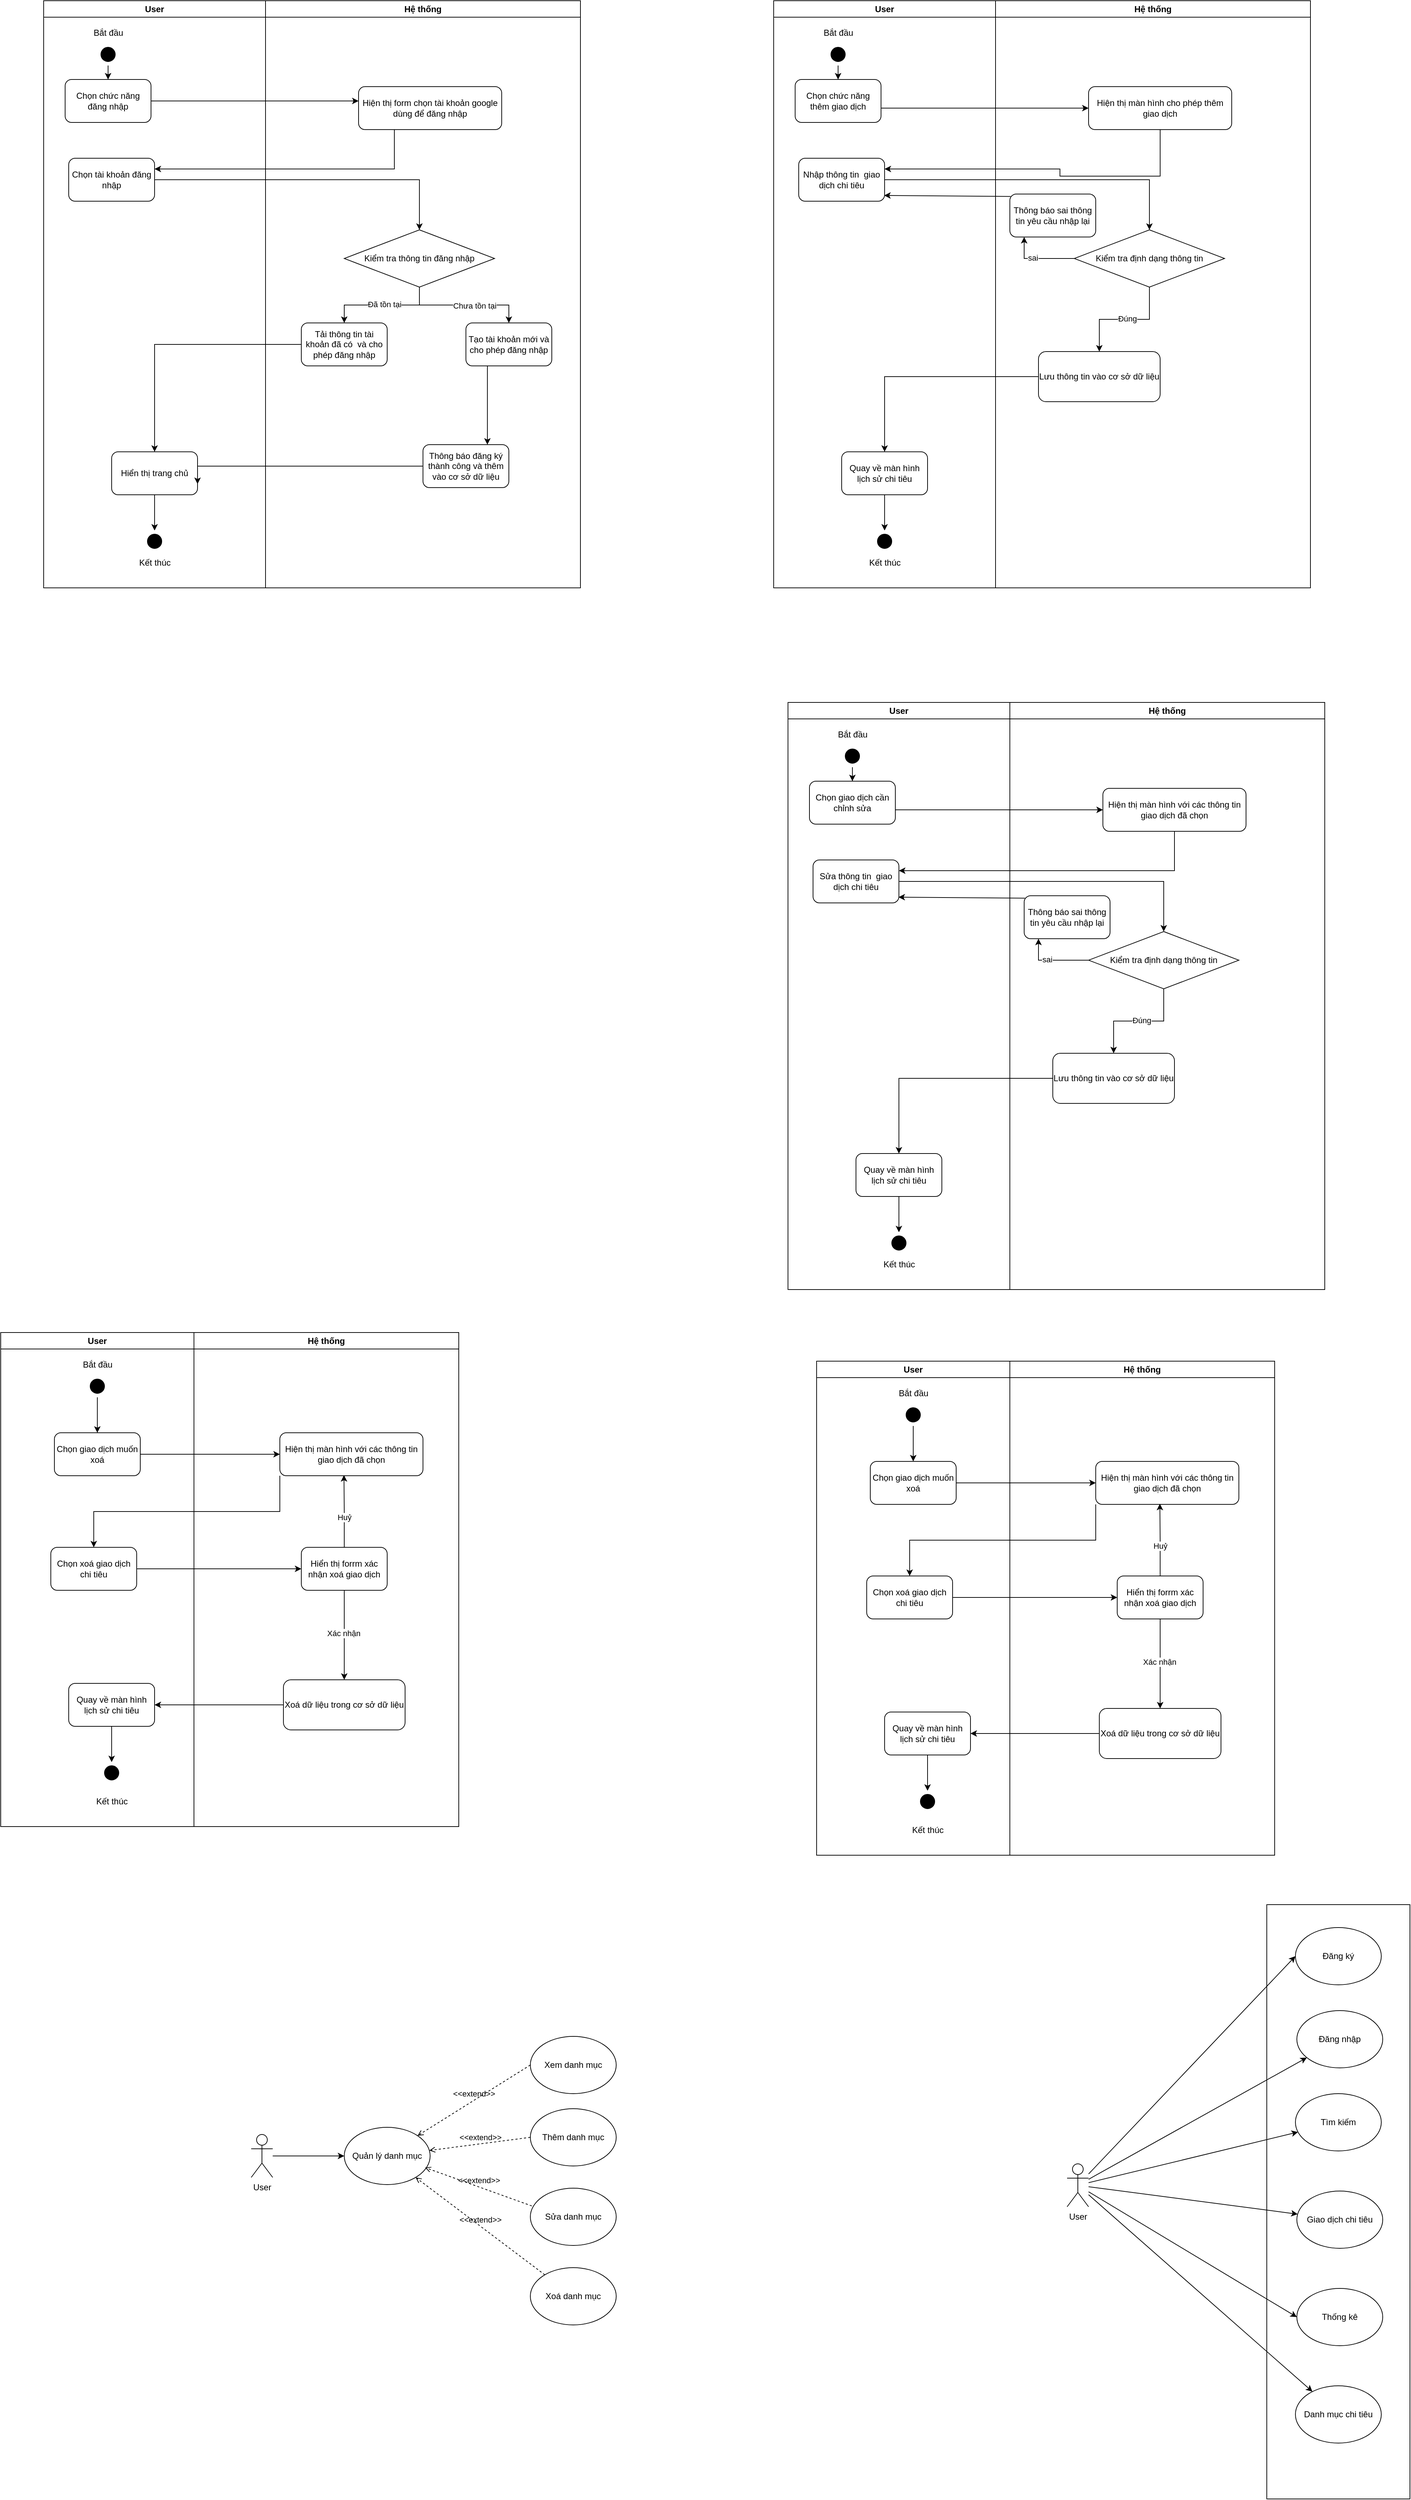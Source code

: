 <mxfile version="22.1.7" type="github">
  <diagram name="Page-1" id="KXttpU9CFeDiYu4vmngs">
    <mxGraphModel dx="1750" dy="960" grid="0" gridSize="10" guides="1" tooltips="1" connect="1" arrows="1" fold="1" page="1" pageScale="1" pageWidth="1200" pageHeight="1920" math="0" shadow="0">
      <root>
        <mxCell id="0" />
        <mxCell id="1" parent="0" />
        <mxCell id="1gGmedYD_RCK3_45rb0M-1" value="User" style="swimlane;whiteSpace=wrap;html=1;" parent="1" vertex="1">
          <mxGeometry x="260" y="290" width="310" height="820" as="geometry" />
        </mxCell>
        <mxCell id="1gGmedYD_RCK3_45rb0M-26" style="edgeStyle=orthogonalEdgeStyle;rounded=0;orthogonalLoop=1;jettySize=auto;html=1;" parent="1gGmedYD_RCK3_45rb0M-1" source="1gGmedYD_RCK3_45rb0M-3" target="1gGmedYD_RCK3_45rb0M-4" edge="1">
          <mxGeometry relative="1" as="geometry" />
        </mxCell>
        <mxCell id="1gGmedYD_RCK3_45rb0M-3" value="" style="ellipse;html=1;shape=endState;fillColor=#000000;strokeColor=#FFFFFF;" parent="1gGmedYD_RCK3_45rb0M-1" vertex="1">
          <mxGeometry x="75" y="60" width="30" height="30" as="geometry" />
        </mxCell>
        <mxCell id="1gGmedYD_RCK3_45rb0M-4" value="Chọn chức năng đăng nhập" style="rounded=1;whiteSpace=wrap;html=1;" parent="1gGmedYD_RCK3_45rb0M-1" vertex="1">
          <mxGeometry x="30" y="110" width="120" height="60" as="geometry" />
        </mxCell>
        <mxCell id="1gGmedYD_RCK3_45rb0M-6" value="Chọn tài khoản đăng nhập" style="rounded=1;whiteSpace=wrap;html=1;" parent="1gGmedYD_RCK3_45rb0M-1" vertex="1">
          <mxGeometry x="35" y="220" width="120" height="60" as="geometry" />
        </mxCell>
        <mxCell id="1gGmedYD_RCK3_45rb0M-20" style="edgeStyle=orthogonalEdgeStyle;rounded=0;orthogonalLoop=1;jettySize=auto;html=1;" parent="1gGmedYD_RCK3_45rb0M-1" source="1gGmedYD_RCK3_45rb0M-18" target="1gGmedYD_RCK3_45rb0M-19" edge="1">
          <mxGeometry relative="1" as="geometry" />
        </mxCell>
        <mxCell id="1gGmedYD_RCK3_45rb0M-18" value="Hiển thị trang chủ" style="rounded=1;whiteSpace=wrap;html=1;" parent="1gGmedYD_RCK3_45rb0M-1" vertex="1">
          <mxGeometry x="95" y="630" width="120" height="60" as="geometry" />
        </mxCell>
        <mxCell id="1gGmedYD_RCK3_45rb0M-19" value="" style="ellipse;html=1;shape=endState;fillColor=#000000;strokeColor=#FFFFFF;" parent="1gGmedYD_RCK3_45rb0M-1" vertex="1">
          <mxGeometry x="140" y="740" width="30" height="30" as="geometry" />
        </mxCell>
        <mxCell id="1gGmedYD_RCK3_45rb0M-21" value="Kết thúc" style="text;html=1;align=center;verticalAlign=middle;resizable=0;points=[];autosize=1;strokeColor=none;fillColor=none;" parent="1gGmedYD_RCK3_45rb0M-1" vertex="1">
          <mxGeometry x="120" y="770" width="70" height="30" as="geometry" />
        </mxCell>
        <mxCell id="1gGmedYD_RCK3_45rb0M-27" value="Bắt đầu" style="text;html=1;align=center;verticalAlign=middle;resizable=0;points=[];autosize=1;strokeColor=none;fillColor=none;" parent="1gGmedYD_RCK3_45rb0M-1" vertex="1">
          <mxGeometry x="55" y="30" width="70" height="30" as="geometry" />
        </mxCell>
        <mxCell id="1gGmedYD_RCK3_45rb0M-2" value="Hệ thống" style="swimlane;whiteSpace=wrap;html=1;" parent="1" vertex="1">
          <mxGeometry x="570" y="290" width="440" height="820" as="geometry" />
        </mxCell>
        <mxCell id="1gGmedYD_RCK3_45rb0M-5" value="Hiện thị form chọn tài khoản google dùng để đăng nhập" style="rounded=1;whiteSpace=wrap;html=1;" parent="1gGmedYD_RCK3_45rb0M-2" vertex="1">
          <mxGeometry x="130" y="120" width="200" height="60" as="geometry" />
        </mxCell>
        <mxCell id="1gGmedYD_RCK3_45rb0M-10" style="edgeStyle=orthogonalEdgeStyle;rounded=0;orthogonalLoop=1;jettySize=auto;html=1;" parent="1gGmedYD_RCK3_45rb0M-2" source="1gGmedYD_RCK3_45rb0M-7" target="1gGmedYD_RCK3_45rb0M-8" edge="1">
          <mxGeometry relative="1" as="geometry" />
        </mxCell>
        <mxCell id="1gGmedYD_RCK3_45rb0M-12" value="Đã tồn tại" style="edgeLabel;html=1;align=center;verticalAlign=middle;resizable=0;points=[];" parent="1gGmedYD_RCK3_45rb0M-10" vertex="1" connectable="0">
          <mxGeometry x="-0.043" y="-1" relative="1" as="geometry">
            <mxPoint as="offset" />
          </mxGeometry>
        </mxCell>
        <mxCell id="1gGmedYD_RCK3_45rb0M-11" style="edgeStyle=orthogonalEdgeStyle;rounded=0;orthogonalLoop=1;jettySize=auto;html=1;" parent="1gGmedYD_RCK3_45rb0M-2" source="1gGmedYD_RCK3_45rb0M-7" target="1gGmedYD_RCK3_45rb0M-9" edge="1">
          <mxGeometry relative="1" as="geometry" />
        </mxCell>
        <mxCell id="1gGmedYD_RCK3_45rb0M-13" value="Chưa tồn tại" style="edgeLabel;html=1;align=center;verticalAlign=middle;resizable=0;points=[];" parent="1gGmedYD_RCK3_45rb0M-11" vertex="1" connectable="0">
          <mxGeometry x="0.164" y="-1" relative="1" as="geometry">
            <mxPoint as="offset" />
          </mxGeometry>
        </mxCell>
        <mxCell id="1gGmedYD_RCK3_45rb0M-7" value="Kiểm tra thông tin đăng nhập" style="rhombus;whiteSpace=wrap;html=1;" parent="1gGmedYD_RCK3_45rb0M-2" vertex="1">
          <mxGeometry x="110" y="320" width="210" height="80" as="geometry" />
        </mxCell>
        <mxCell id="1gGmedYD_RCK3_45rb0M-8" value="Tải thông tin tài khoản đã có&amp;nbsp; và cho phép đăng nhập" style="rounded=1;whiteSpace=wrap;html=1;" parent="1gGmedYD_RCK3_45rb0M-2" vertex="1">
          <mxGeometry x="50" y="450" width="120" height="60" as="geometry" />
        </mxCell>
        <mxCell id="1gGmedYD_RCK3_45rb0M-9" value="Tạo tài khoản mới và cho phép đăng nhập" style="rounded=1;whiteSpace=wrap;html=1;" parent="1gGmedYD_RCK3_45rb0M-2" vertex="1">
          <mxGeometry x="280" y="450" width="120" height="60" as="geometry" />
        </mxCell>
        <mxCell id="1gGmedYD_RCK3_45rb0M-16" value="Thông báo đăng ký thành công và thêm vào cơ sở dữ liệu" style="rounded=1;whiteSpace=wrap;html=1;" parent="1gGmedYD_RCK3_45rb0M-2" vertex="1">
          <mxGeometry x="220" y="620" width="120" height="60" as="geometry" />
        </mxCell>
        <mxCell id="1gGmedYD_RCK3_45rb0M-17" value="" style="endArrow=classic;html=1;rounded=0;entryX=0.75;entryY=0;entryDx=0;entryDy=0;exitX=0.25;exitY=1;exitDx=0;exitDy=0;" parent="1gGmedYD_RCK3_45rb0M-2" source="1gGmedYD_RCK3_45rb0M-9" target="1gGmedYD_RCK3_45rb0M-16" edge="1">
          <mxGeometry width="50" height="50" relative="1" as="geometry">
            <mxPoint y="470" as="sourcePoint" />
            <mxPoint x="50" y="420" as="targetPoint" />
            <Array as="points" />
          </mxGeometry>
        </mxCell>
        <mxCell id="1gGmedYD_RCK3_45rb0M-22" style="edgeStyle=orthogonalEdgeStyle;rounded=0;orthogonalLoop=1;jettySize=auto;html=1;entryX=1;entryY=0.75;entryDx=0;entryDy=0;" parent="1" source="1gGmedYD_RCK3_45rb0M-16" target="1gGmedYD_RCK3_45rb0M-18" edge="1">
          <mxGeometry relative="1" as="geometry">
            <Array as="points">
              <mxPoint x="475" y="940" />
            </Array>
          </mxGeometry>
        </mxCell>
        <mxCell id="1gGmedYD_RCK3_45rb0M-23" style="edgeStyle=orthogonalEdgeStyle;rounded=0;orthogonalLoop=1;jettySize=auto;html=1;" parent="1" source="1gGmedYD_RCK3_45rb0M-8" target="1gGmedYD_RCK3_45rb0M-18" edge="1">
          <mxGeometry relative="1" as="geometry" />
        </mxCell>
        <mxCell id="1gGmedYD_RCK3_45rb0M-15" style="edgeStyle=orthogonalEdgeStyle;rounded=0;orthogonalLoop=1;jettySize=auto;html=1;" parent="1" source="1gGmedYD_RCK3_45rb0M-6" target="1gGmedYD_RCK3_45rb0M-7" edge="1">
          <mxGeometry relative="1" as="geometry">
            <mxPoint x="490" y="620" as="targetPoint" />
          </mxGeometry>
        </mxCell>
        <mxCell id="1gGmedYD_RCK3_45rb0M-24" style="edgeStyle=orthogonalEdgeStyle;rounded=0;orthogonalLoop=1;jettySize=auto;html=1;" parent="1" source="1gGmedYD_RCK3_45rb0M-4" target="1gGmedYD_RCK3_45rb0M-5" edge="1">
          <mxGeometry relative="1" as="geometry">
            <Array as="points">
              <mxPoint x="630" y="430" />
              <mxPoint x="630" y="430" />
            </Array>
          </mxGeometry>
        </mxCell>
        <mxCell id="1gGmedYD_RCK3_45rb0M-25" style="edgeStyle=orthogonalEdgeStyle;rounded=0;orthogonalLoop=1;jettySize=auto;html=1;entryX=1;entryY=0.25;entryDx=0;entryDy=0;" parent="1" source="1gGmedYD_RCK3_45rb0M-5" target="1gGmedYD_RCK3_45rb0M-6" edge="1">
          <mxGeometry relative="1" as="geometry">
            <Array as="points">
              <mxPoint x="750" y="525" />
            </Array>
          </mxGeometry>
        </mxCell>
        <mxCell id="1gGmedYD_RCK3_45rb0M-28" value="User" style="swimlane;whiteSpace=wrap;html=1;" parent="1" vertex="1">
          <mxGeometry x="1280" y="290" width="310" height="820" as="geometry" />
        </mxCell>
        <mxCell id="1gGmedYD_RCK3_45rb0M-29" style="edgeStyle=orthogonalEdgeStyle;rounded=0;orthogonalLoop=1;jettySize=auto;html=1;" parent="1gGmedYD_RCK3_45rb0M-28" source="1gGmedYD_RCK3_45rb0M-30" target="1gGmedYD_RCK3_45rb0M-31" edge="1">
          <mxGeometry relative="1" as="geometry" />
        </mxCell>
        <mxCell id="1gGmedYD_RCK3_45rb0M-30" value="" style="ellipse;html=1;shape=endState;fillColor=#000000;strokeColor=#FFFFFF;" parent="1gGmedYD_RCK3_45rb0M-28" vertex="1">
          <mxGeometry x="75" y="60" width="30" height="30" as="geometry" />
        </mxCell>
        <mxCell id="1gGmedYD_RCK3_45rb0M-31" value="Chọn chức năng thêm giao dịch" style="rounded=1;whiteSpace=wrap;html=1;" parent="1gGmedYD_RCK3_45rb0M-28" vertex="1">
          <mxGeometry x="30" y="110" width="120" height="60" as="geometry" />
        </mxCell>
        <mxCell id="1gGmedYD_RCK3_45rb0M-32" value="Nhập thông tin&amp;nbsp; giao dịch chi tiêu" style="rounded=1;whiteSpace=wrap;html=1;" parent="1gGmedYD_RCK3_45rb0M-28" vertex="1">
          <mxGeometry x="35" y="220" width="120" height="60" as="geometry" />
        </mxCell>
        <mxCell id="1gGmedYD_RCK3_45rb0M-33" style="edgeStyle=orthogonalEdgeStyle;rounded=0;orthogonalLoop=1;jettySize=auto;html=1;" parent="1gGmedYD_RCK3_45rb0M-28" source="1gGmedYD_RCK3_45rb0M-34" target="1gGmedYD_RCK3_45rb0M-35" edge="1">
          <mxGeometry relative="1" as="geometry" />
        </mxCell>
        <mxCell id="1gGmedYD_RCK3_45rb0M-34" value="Quay về màn hình lịch sử chi tiêu" style="rounded=1;whiteSpace=wrap;html=1;" parent="1gGmedYD_RCK3_45rb0M-28" vertex="1">
          <mxGeometry x="95" y="630" width="120" height="60" as="geometry" />
        </mxCell>
        <mxCell id="1gGmedYD_RCK3_45rb0M-35" value="" style="ellipse;html=1;shape=endState;fillColor=#000000;strokeColor=#FFFFFF;" parent="1gGmedYD_RCK3_45rb0M-28" vertex="1">
          <mxGeometry x="140" y="740" width="30" height="30" as="geometry" />
        </mxCell>
        <mxCell id="1gGmedYD_RCK3_45rb0M-36" value="Kết thúc" style="text;html=1;align=center;verticalAlign=middle;resizable=0;points=[];autosize=1;strokeColor=none;fillColor=none;" parent="1gGmedYD_RCK3_45rb0M-28" vertex="1">
          <mxGeometry x="120" y="770" width="70" height="30" as="geometry" />
        </mxCell>
        <mxCell id="1gGmedYD_RCK3_45rb0M-37" value="Bắt đầu" style="text;html=1;align=center;verticalAlign=middle;resizable=0;points=[];autosize=1;strokeColor=none;fillColor=none;" parent="1gGmedYD_RCK3_45rb0M-28" vertex="1">
          <mxGeometry x="55" y="30" width="70" height="30" as="geometry" />
        </mxCell>
        <mxCell id="1gGmedYD_RCK3_45rb0M-38" value="Hệ thống" style="swimlane;whiteSpace=wrap;html=1;" parent="1" vertex="1">
          <mxGeometry x="1590" y="290" width="440" height="820" as="geometry" />
        </mxCell>
        <mxCell id="1gGmedYD_RCK3_45rb0M-39" value="Hiện thị màn hình cho phép thêm giao dịch" style="rounded=1;whiteSpace=wrap;html=1;" parent="1gGmedYD_RCK3_45rb0M-38" vertex="1">
          <mxGeometry x="130" y="120" width="200" height="60" as="geometry" />
        </mxCell>
        <mxCell id="1gGmedYD_RCK3_45rb0M-40" style="edgeStyle=orthogonalEdgeStyle;rounded=0;orthogonalLoop=1;jettySize=auto;html=1;" parent="1gGmedYD_RCK3_45rb0M-38" source="1gGmedYD_RCK3_45rb0M-44" target="1gGmedYD_RCK3_45rb0M-45" edge="1">
          <mxGeometry relative="1" as="geometry" />
        </mxCell>
        <mxCell id="1gGmedYD_RCK3_45rb0M-41" value="Đúng" style="edgeLabel;html=1;align=center;verticalAlign=middle;resizable=0;points=[];" parent="1gGmedYD_RCK3_45rb0M-40" vertex="1" connectable="0">
          <mxGeometry x="-0.043" y="-1" relative="1" as="geometry">
            <mxPoint as="offset" />
          </mxGeometry>
        </mxCell>
        <mxCell id="1gGmedYD_RCK3_45rb0M-42" style="edgeStyle=orthogonalEdgeStyle;rounded=0;orthogonalLoop=1;jettySize=auto;html=1;exitX=0;exitY=0.5;exitDx=0;exitDy=0;" parent="1gGmedYD_RCK3_45rb0M-38" source="1gGmedYD_RCK3_45rb0M-44" edge="1">
          <mxGeometry relative="1" as="geometry">
            <mxPoint x="100" y="360" as="sourcePoint" />
            <mxPoint x="40" y="330" as="targetPoint" />
            <Array as="points">
              <mxPoint x="40" y="360" />
            </Array>
          </mxGeometry>
        </mxCell>
        <mxCell id="1gGmedYD_RCK3_45rb0M-43" value="sai" style="edgeLabel;html=1;align=center;verticalAlign=middle;resizable=0;points=[];" parent="1gGmedYD_RCK3_45rb0M-42" vertex="1" connectable="0">
          <mxGeometry x="0.164" y="-1" relative="1" as="geometry">
            <mxPoint as="offset" />
          </mxGeometry>
        </mxCell>
        <mxCell id="1gGmedYD_RCK3_45rb0M-44" value="Kiểm tra định dạng thông tin" style="rhombus;whiteSpace=wrap;html=1;" parent="1gGmedYD_RCK3_45rb0M-38" vertex="1">
          <mxGeometry x="110" y="320" width="210" height="80" as="geometry" />
        </mxCell>
        <mxCell id="1gGmedYD_RCK3_45rb0M-45" value="Lưu thông tin vào cơ sở dữ liệu " style="rounded=1;whiteSpace=wrap;html=1;" parent="1gGmedYD_RCK3_45rb0M-38" vertex="1">
          <mxGeometry x="60" y="490" width="170" height="70" as="geometry" />
        </mxCell>
        <mxCell id="1gGmedYD_RCK3_45rb0M-46" value="Thông báo sai thông tin yêu cầu nhập lại" style="rounded=1;whiteSpace=wrap;html=1;" parent="1gGmedYD_RCK3_45rb0M-38" vertex="1">
          <mxGeometry x="20" y="270" width="120" height="60" as="geometry" />
        </mxCell>
        <mxCell id="1gGmedYD_RCK3_45rb0M-50" style="edgeStyle=orthogonalEdgeStyle;rounded=0;orthogonalLoop=1;jettySize=auto;html=1;" parent="1" source="1gGmedYD_RCK3_45rb0M-45" target="1gGmedYD_RCK3_45rb0M-34" edge="1">
          <mxGeometry relative="1" as="geometry" />
        </mxCell>
        <mxCell id="1gGmedYD_RCK3_45rb0M-51" style="edgeStyle=orthogonalEdgeStyle;rounded=0;orthogonalLoop=1;jettySize=auto;html=1;" parent="1" source="1gGmedYD_RCK3_45rb0M-32" target="1gGmedYD_RCK3_45rb0M-44" edge="1">
          <mxGeometry relative="1" as="geometry">
            <mxPoint x="1420" y="630" as="targetPoint" />
          </mxGeometry>
        </mxCell>
        <mxCell id="1gGmedYD_RCK3_45rb0M-52" style="edgeStyle=orthogonalEdgeStyle;rounded=0;orthogonalLoop=1;jettySize=auto;html=1;" parent="1" source="1gGmedYD_RCK3_45rb0M-31" target="1gGmedYD_RCK3_45rb0M-39" edge="1">
          <mxGeometry relative="1" as="geometry">
            <Array as="points">
              <mxPoint x="1560" y="440" />
              <mxPoint x="1560" y="440" />
            </Array>
          </mxGeometry>
        </mxCell>
        <mxCell id="1gGmedYD_RCK3_45rb0M-53" style="edgeStyle=orthogonalEdgeStyle;rounded=0;orthogonalLoop=1;jettySize=auto;html=1;entryX=1;entryY=0.25;entryDx=0;entryDy=0;" parent="1" source="1gGmedYD_RCK3_45rb0M-39" target="1gGmedYD_RCK3_45rb0M-32" edge="1">
          <mxGeometry relative="1" as="geometry">
            <Array as="points">
              <mxPoint x="1680" y="535" />
            </Array>
          </mxGeometry>
        </mxCell>
        <mxCell id="1gGmedYD_RCK3_45rb0M-55" style="rounded=0;orthogonalLoop=1;jettySize=auto;html=1;entryX=0.995;entryY=0.866;entryDx=0;entryDy=0;entryPerimeter=0;exitX=0.009;exitY=0.056;exitDx=0;exitDy=0;exitPerimeter=0;" parent="1" source="1gGmedYD_RCK3_45rb0M-46" target="1gGmedYD_RCK3_45rb0M-32" edge="1">
          <mxGeometry relative="1" as="geometry" />
        </mxCell>
        <mxCell id="1gGmedYD_RCK3_45rb0M-80" value="User" style="swimlane;whiteSpace=wrap;html=1;" parent="1" vertex="1">
          <mxGeometry x="1300" y="1270" width="310" height="820" as="geometry" />
        </mxCell>
        <mxCell id="1gGmedYD_RCK3_45rb0M-81" style="edgeStyle=orthogonalEdgeStyle;rounded=0;orthogonalLoop=1;jettySize=auto;html=1;" parent="1gGmedYD_RCK3_45rb0M-80" source="1gGmedYD_RCK3_45rb0M-82" target="1gGmedYD_RCK3_45rb0M-83" edge="1">
          <mxGeometry relative="1" as="geometry" />
        </mxCell>
        <mxCell id="1gGmedYD_RCK3_45rb0M-82" value="" style="ellipse;html=1;shape=endState;fillColor=#000000;strokeColor=#FFFFFF;" parent="1gGmedYD_RCK3_45rb0M-80" vertex="1">
          <mxGeometry x="75" y="60" width="30" height="30" as="geometry" />
        </mxCell>
        <mxCell id="1gGmedYD_RCK3_45rb0M-83" value="Chọn giao dịch cần chỉnh sửa" style="rounded=1;whiteSpace=wrap;html=1;" parent="1gGmedYD_RCK3_45rb0M-80" vertex="1">
          <mxGeometry x="30" y="110" width="120" height="60" as="geometry" />
        </mxCell>
        <mxCell id="1gGmedYD_RCK3_45rb0M-84" value="Sửa thông tin&amp;nbsp; giao dịch chi tiêu" style="rounded=1;whiteSpace=wrap;html=1;" parent="1gGmedYD_RCK3_45rb0M-80" vertex="1">
          <mxGeometry x="35" y="220" width="120" height="60" as="geometry" />
        </mxCell>
        <mxCell id="1gGmedYD_RCK3_45rb0M-85" style="edgeStyle=orthogonalEdgeStyle;rounded=0;orthogonalLoop=1;jettySize=auto;html=1;" parent="1gGmedYD_RCK3_45rb0M-80" source="1gGmedYD_RCK3_45rb0M-86" target="1gGmedYD_RCK3_45rb0M-87" edge="1">
          <mxGeometry relative="1" as="geometry" />
        </mxCell>
        <mxCell id="1gGmedYD_RCK3_45rb0M-86" value="Quay về màn hình lịch sử chi tiêu" style="rounded=1;whiteSpace=wrap;html=1;" parent="1gGmedYD_RCK3_45rb0M-80" vertex="1">
          <mxGeometry x="95" y="630" width="120" height="60" as="geometry" />
        </mxCell>
        <mxCell id="1gGmedYD_RCK3_45rb0M-87" value="" style="ellipse;html=1;shape=endState;fillColor=#000000;strokeColor=#FFFFFF;" parent="1gGmedYD_RCK3_45rb0M-80" vertex="1">
          <mxGeometry x="140" y="740" width="30" height="30" as="geometry" />
        </mxCell>
        <mxCell id="1gGmedYD_RCK3_45rb0M-88" value="Kết thúc" style="text;html=1;align=center;verticalAlign=middle;resizable=0;points=[];autosize=1;strokeColor=none;fillColor=none;" parent="1gGmedYD_RCK3_45rb0M-80" vertex="1">
          <mxGeometry x="120" y="770" width="70" height="30" as="geometry" />
        </mxCell>
        <mxCell id="1gGmedYD_RCK3_45rb0M-89" value="Bắt đầu" style="text;html=1;align=center;verticalAlign=middle;resizable=0;points=[];autosize=1;strokeColor=none;fillColor=none;" parent="1gGmedYD_RCK3_45rb0M-80" vertex="1">
          <mxGeometry x="55" y="30" width="70" height="30" as="geometry" />
        </mxCell>
        <mxCell id="1gGmedYD_RCK3_45rb0M-90" value="Hệ thống" style="swimlane;whiteSpace=wrap;html=1;" parent="1" vertex="1">
          <mxGeometry x="1610" y="1270" width="440" height="820" as="geometry" />
        </mxCell>
        <mxCell id="1gGmedYD_RCK3_45rb0M-91" value="Hiện thị màn hình với các thông tin giao dịch đã chọn" style="rounded=1;whiteSpace=wrap;html=1;" parent="1gGmedYD_RCK3_45rb0M-90" vertex="1">
          <mxGeometry x="130" y="120" width="200" height="60" as="geometry" />
        </mxCell>
        <mxCell id="1gGmedYD_RCK3_45rb0M-92" style="edgeStyle=orthogonalEdgeStyle;rounded=0;orthogonalLoop=1;jettySize=auto;html=1;" parent="1gGmedYD_RCK3_45rb0M-90" source="1gGmedYD_RCK3_45rb0M-96" target="1gGmedYD_RCK3_45rb0M-97" edge="1">
          <mxGeometry relative="1" as="geometry" />
        </mxCell>
        <mxCell id="1gGmedYD_RCK3_45rb0M-93" value="Đúng" style="edgeLabel;html=1;align=center;verticalAlign=middle;resizable=0;points=[];" parent="1gGmedYD_RCK3_45rb0M-92" vertex="1" connectable="0">
          <mxGeometry x="-0.043" y="-1" relative="1" as="geometry">
            <mxPoint as="offset" />
          </mxGeometry>
        </mxCell>
        <mxCell id="1gGmedYD_RCK3_45rb0M-94" style="edgeStyle=orthogonalEdgeStyle;rounded=0;orthogonalLoop=1;jettySize=auto;html=1;exitX=0;exitY=0.5;exitDx=0;exitDy=0;" parent="1gGmedYD_RCK3_45rb0M-90" source="1gGmedYD_RCK3_45rb0M-96" edge="1">
          <mxGeometry relative="1" as="geometry">
            <mxPoint x="100" y="360" as="sourcePoint" />
            <mxPoint x="40" y="330" as="targetPoint" />
            <Array as="points">
              <mxPoint x="40" y="360" />
            </Array>
          </mxGeometry>
        </mxCell>
        <mxCell id="1gGmedYD_RCK3_45rb0M-95" value="sai" style="edgeLabel;html=1;align=center;verticalAlign=middle;resizable=0;points=[];" parent="1gGmedYD_RCK3_45rb0M-94" vertex="1" connectable="0">
          <mxGeometry x="0.164" y="-1" relative="1" as="geometry">
            <mxPoint as="offset" />
          </mxGeometry>
        </mxCell>
        <mxCell id="1gGmedYD_RCK3_45rb0M-96" value="Kiểm tra định dạng thông tin" style="rhombus;whiteSpace=wrap;html=1;" parent="1gGmedYD_RCK3_45rb0M-90" vertex="1">
          <mxGeometry x="110" y="320" width="210" height="80" as="geometry" />
        </mxCell>
        <mxCell id="1gGmedYD_RCK3_45rb0M-97" value="Lưu thông tin vào cơ sở dữ liệu " style="rounded=1;whiteSpace=wrap;html=1;" parent="1gGmedYD_RCK3_45rb0M-90" vertex="1">
          <mxGeometry x="60" y="490" width="170" height="70" as="geometry" />
        </mxCell>
        <mxCell id="1gGmedYD_RCK3_45rb0M-98" value="Thông báo sai thông tin yêu cầu nhập lại" style="rounded=1;whiteSpace=wrap;html=1;" parent="1gGmedYD_RCK3_45rb0M-90" vertex="1">
          <mxGeometry x="20" y="270" width="120" height="60" as="geometry" />
        </mxCell>
        <mxCell id="1gGmedYD_RCK3_45rb0M-99" style="edgeStyle=orthogonalEdgeStyle;rounded=0;orthogonalLoop=1;jettySize=auto;html=1;" parent="1" source="1gGmedYD_RCK3_45rb0M-97" target="1gGmedYD_RCK3_45rb0M-86" edge="1">
          <mxGeometry relative="1" as="geometry" />
        </mxCell>
        <mxCell id="1gGmedYD_RCK3_45rb0M-100" style="edgeStyle=orthogonalEdgeStyle;rounded=0;orthogonalLoop=1;jettySize=auto;html=1;" parent="1" source="1gGmedYD_RCK3_45rb0M-84" target="1gGmedYD_RCK3_45rb0M-96" edge="1">
          <mxGeometry relative="1" as="geometry">
            <mxPoint x="1440" y="1610" as="targetPoint" />
          </mxGeometry>
        </mxCell>
        <mxCell id="1gGmedYD_RCK3_45rb0M-101" style="edgeStyle=orthogonalEdgeStyle;rounded=0;orthogonalLoop=1;jettySize=auto;html=1;" parent="1" source="1gGmedYD_RCK3_45rb0M-83" target="1gGmedYD_RCK3_45rb0M-91" edge="1">
          <mxGeometry relative="1" as="geometry">
            <Array as="points">
              <mxPoint x="1580" y="1420" />
              <mxPoint x="1580" y="1420" />
            </Array>
          </mxGeometry>
        </mxCell>
        <mxCell id="1gGmedYD_RCK3_45rb0M-102" style="edgeStyle=orthogonalEdgeStyle;rounded=0;orthogonalLoop=1;jettySize=auto;html=1;entryX=1;entryY=0.25;entryDx=0;entryDy=0;" parent="1" source="1gGmedYD_RCK3_45rb0M-91" target="1gGmedYD_RCK3_45rb0M-84" edge="1">
          <mxGeometry relative="1" as="geometry">
            <Array as="points">
              <mxPoint x="1840" y="1505" />
            </Array>
          </mxGeometry>
        </mxCell>
        <mxCell id="1gGmedYD_RCK3_45rb0M-103" style="rounded=0;orthogonalLoop=1;jettySize=auto;html=1;entryX=0.995;entryY=0.866;entryDx=0;entryDy=0;entryPerimeter=0;exitX=0.009;exitY=0.056;exitDx=0;exitDy=0;exitPerimeter=0;" parent="1" source="1gGmedYD_RCK3_45rb0M-98" target="1gGmedYD_RCK3_45rb0M-84" edge="1">
          <mxGeometry relative="1" as="geometry" />
        </mxCell>
        <mxCell id="1gGmedYD_RCK3_45rb0M-114" value="User" style="swimlane;whiteSpace=wrap;html=1;" parent="1" vertex="1">
          <mxGeometry x="1340" y="2190" width="270" height="690" as="geometry" />
        </mxCell>
        <mxCell id="1gGmedYD_RCK3_45rb0M-115" style="edgeStyle=orthogonalEdgeStyle;rounded=0;orthogonalLoop=1;jettySize=auto;html=1;" parent="1gGmedYD_RCK3_45rb0M-114" source="1gGmedYD_RCK3_45rb0M-116" target="1gGmedYD_RCK3_45rb0M-117" edge="1">
          <mxGeometry relative="1" as="geometry" />
        </mxCell>
        <mxCell id="1gGmedYD_RCK3_45rb0M-116" value="" style="ellipse;html=1;shape=endState;fillColor=#000000;strokeColor=#FFFFFF;" parent="1gGmedYD_RCK3_45rb0M-114" vertex="1">
          <mxGeometry x="120" y="60" width="30" height="30" as="geometry" />
        </mxCell>
        <mxCell id="1gGmedYD_RCK3_45rb0M-117" value="Chọn giao dịch muốn xoá" style="rounded=1;whiteSpace=wrap;html=1;" parent="1gGmedYD_RCK3_45rb0M-114" vertex="1">
          <mxGeometry x="75" y="140" width="120" height="60" as="geometry" />
        </mxCell>
        <mxCell id="1gGmedYD_RCK3_45rb0M-119" style="edgeStyle=orthogonalEdgeStyle;rounded=0;orthogonalLoop=1;jettySize=auto;html=1;" parent="1gGmedYD_RCK3_45rb0M-114" source="1gGmedYD_RCK3_45rb0M-120" target="1gGmedYD_RCK3_45rb0M-121" edge="1">
          <mxGeometry relative="1" as="geometry" />
        </mxCell>
        <mxCell id="1gGmedYD_RCK3_45rb0M-120" value="Quay về màn hình lịch sử chi tiêu" style="rounded=1;whiteSpace=wrap;html=1;" parent="1gGmedYD_RCK3_45rb0M-114" vertex="1">
          <mxGeometry x="95" y="490" width="120" height="60" as="geometry" />
        </mxCell>
        <mxCell id="1gGmedYD_RCK3_45rb0M-121" value="" style="ellipse;html=1;shape=endState;fillColor=#000000;strokeColor=#FFFFFF;" parent="1gGmedYD_RCK3_45rb0M-114" vertex="1">
          <mxGeometry x="140" y="600" width="30" height="30" as="geometry" />
        </mxCell>
        <mxCell id="1gGmedYD_RCK3_45rb0M-122" value="Kết thúc" style="text;html=1;align=center;verticalAlign=middle;resizable=0;points=[];autosize=1;strokeColor=none;fillColor=none;" parent="1gGmedYD_RCK3_45rb0M-114" vertex="1">
          <mxGeometry x="120" y="640" width="70" height="30" as="geometry" />
        </mxCell>
        <mxCell id="1gGmedYD_RCK3_45rb0M-123" value="Bắt đầu" style="text;html=1;align=center;verticalAlign=middle;resizable=0;points=[];autosize=1;strokeColor=none;fillColor=none;" parent="1gGmedYD_RCK3_45rb0M-114" vertex="1">
          <mxGeometry x="100" y="30" width="70" height="30" as="geometry" />
        </mxCell>
        <mxCell id="1gGmedYD_RCK3_45rb0M-132" value="Chọn xoá giao dịch chi tiêu" style="rounded=1;whiteSpace=wrap;html=1;" parent="1gGmedYD_RCK3_45rb0M-114" vertex="1">
          <mxGeometry x="70" y="300" width="120" height="60" as="geometry" />
        </mxCell>
        <mxCell id="1gGmedYD_RCK3_45rb0M-124" value="Hệ thống" style="swimlane;whiteSpace=wrap;html=1;" parent="1" vertex="1">
          <mxGeometry x="1610" y="2190" width="370" height="690" as="geometry" />
        </mxCell>
        <mxCell id="1gGmedYD_RCK3_45rb0M-125" value="Hiện thị màn hình với các thông tin giao dịch đã chọn" style="rounded=1;whiteSpace=wrap;html=1;" parent="1gGmedYD_RCK3_45rb0M-124" vertex="1">
          <mxGeometry x="120" y="140" width="200" height="60" as="geometry" />
        </mxCell>
        <mxCell id="1gGmedYD_RCK3_45rb0M-126" style="edgeStyle=orthogonalEdgeStyle;rounded=0;orthogonalLoop=1;jettySize=auto;html=1;exitX=0.5;exitY=1;exitDx=0;exitDy=0;" parent="1gGmedYD_RCK3_45rb0M-124" source="1gGmedYD_RCK3_45rb0M-133" target="1gGmedYD_RCK3_45rb0M-131" edge="1">
          <mxGeometry relative="1" as="geometry">
            <mxPoint x="215.0" y="400" as="sourcePoint" />
          </mxGeometry>
        </mxCell>
        <mxCell id="1gGmedYD_RCK3_45rb0M-127" value="Xác nhận" style="edgeLabel;html=1;align=center;verticalAlign=middle;resizable=0;points=[];" parent="1gGmedYD_RCK3_45rb0M-126" vertex="1" connectable="0">
          <mxGeometry x="-0.043" y="-1" relative="1" as="geometry">
            <mxPoint as="offset" />
          </mxGeometry>
        </mxCell>
        <mxCell id="1gGmedYD_RCK3_45rb0M-131" value="Xoá dữ liệu trong cơ sở dữ liệu" style="rounded=1;whiteSpace=wrap;html=1;" parent="1gGmedYD_RCK3_45rb0M-124" vertex="1">
          <mxGeometry x="125" y="485" width="170" height="70" as="geometry" />
        </mxCell>
        <mxCell id="1gGmedYD_RCK3_45rb0M-133" value="Hiển thị forrm xác nhận xoá giao dịch" style="rounded=1;whiteSpace=wrap;html=1;" parent="1gGmedYD_RCK3_45rb0M-124" vertex="1">
          <mxGeometry x="150" y="300" width="120" height="60" as="geometry" />
        </mxCell>
        <mxCell id="1gGmedYD_RCK3_45rb0M-134" style="edgeStyle=orthogonalEdgeStyle;rounded=0;orthogonalLoop=1;jettySize=auto;html=1;entryX=0.448;entryY=0.986;entryDx=0;entryDy=0;entryPerimeter=0;" parent="1gGmedYD_RCK3_45rb0M-124" source="1gGmedYD_RCK3_45rb0M-133" target="1gGmedYD_RCK3_45rb0M-125" edge="1">
          <mxGeometry relative="1" as="geometry" />
        </mxCell>
        <mxCell id="1gGmedYD_RCK3_45rb0M-135" value="Huỷ" style="edgeLabel;html=1;align=center;verticalAlign=middle;resizable=0;points=[];" parent="1gGmedYD_RCK3_45rb0M-134" vertex="1" connectable="0">
          <mxGeometry x="-0.161" relative="1" as="geometry">
            <mxPoint as="offset" />
          </mxGeometry>
        </mxCell>
        <mxCell id="1gGmedYD_RCK3_45rb0M-136" style="edgeStyle=orthogonalEdgeStyle;rounded=0;orthogonalLoop=1;jettySize=auto;html=1;entryX=1;entryY=0.5;entryDx=0;entryDy=0;" parent="1" source="1gGmedYD_RCK3_45rb0M-131" target="1gGmedYD_RCK3_45rb0M-120" edge="1">
          <mxGeometry relative="1" as="geometry" />
        </mxCell>
        <mxCell id="1gGmedYD_RCK3_45rb0M-137" style="edgeStyle=orthogonalEdgeStyle;rounded=0;orthogonalLoop=1;jettySize=auto;html=1;" parent="1" source="1gGmedYD_RCK3_45rb0M-132" target="1gGmedYD_RCK3_45rb0M-133" edge="1">
          <mxGeometry relative="1" as="geometry" />
        </mxCell>
        <mxCell id="1gGmedYD_RCK3_45rb0M-138" style="edgeStyle=orthogonalEdgeStyle;rounded=0;orthogonalLoop=1;jettySize=auto;html=1;" parent="1" source="1gGmedYD_RCK3_45rb0M-117" target="1gGmedYD_RCK3_45rb0M-125" edge="1">
          <mxGeometry relative="1" as="geometry" />
        </mxCell>
        <mxCell id="1gGmedYD_RCK3_45rb0M-139" style="edgeStyle=orthogonalEdgeStyle;rounded=0;orthogonalLoop=1;jettySize=auto;html=1;exitX=0;exitY=1;exitDx=0;exitDy=0;" parent="1" source="1gGmedYD_RCK3_45rb0M-125" target="1gGmedYD_RCK3_45rb0M-132" edge="1">
          <mxGeometry relative="1" as="geometry" />
        </mxCell>
        <mxCell id="1gGmedYD_RCK3_45rb0M-140" value="User" style="swimlane;whiteSpace=wrap;html=1;" parent="1" vertex="1">
          <mxGeometry x="200" y="2150" width="270" height="690" as="geometry" />
        </mxCell>
        <mxCell id="1gGmedYD_RCK3_45rb0M-141" style="edgeStyle=orthogonalEdgeStyle;rounded=0;orthogonalLoop=1;jettySize=auto;html=1;" parent="1gGmedYD_RCK3_45rb0M-140" source="1gGmedYD_RCK3_45rb0M-142" target="1gGmedYD_RCK3_45rb0M-143" edge="1">
          <mxGeometry relative="1" as="geometry" />
        </mxCell>
        <mxCell id="1gGmedYD_RCK3_45rb0M-142" value="" style="ellipse;html=1;shape=endState;fillColor=#000000;strokeColor=#FFFFFF;" parent="1gGmedYD_RCK3_45rb0M-140" vertex="1">
          <mxGeometry x="120" y="60" width="30" height="30" as="geometry" />
        </mxCell>
        <mxCell id="1gGmedYD_RCK3_45rb0M-143" value="Chọn giao dịch muốn xoá" style="rounded=1;whiteSpace=wrap;html=1;" parent="1gGmedYD_RCK3_45rb0M-140" vertex="1">
          <mxGeometry x="75" y="140" width="120" height="60" as="geometry" />
        </mxCell>
        <mxCell id="1gGmedYD_RCK3_45rb0M-144" style="edgeStyle=orthogonalEdgeStyle;rounded=0;orthogonalLoop=1;jettySize=auto;html=1;" parent="1gGmedYD_RCK3_45rb0M-140" source="1gGmedYD_RCK3_45rb0M-145" target="1gGmedYD_RCK3_45rb0M-146" edge="1">
          <mxGeometry relative="1" as="geometry" />
        </mxCell>
        <mxCell id="1gGmedYD_RCK3_45rb0M-145" value="Quay về màn hình lịch sử chi tiêu" style="rounded=1;whiteSpace=wrap;html=1;" parent="1gGmedYD_RCK3_45rb0M-140" vertex="1">
          <mxGeometry x="95" y="490" width="120" height="60" as="geometry" />
        </mxCell>
        <mxCell id="1gGmedYD_RCK3_45rb0M-146" value="" style="ellipse;html=1;shape=endState;fillColor=#000000;strokeColor=#FFFFFF;" parent="1gGmedYD_RCK3_45rb0M-140" vertex="1">
          <mxGeometry x="140" y="600" width="30" height="30" as="geometry" />
        </mxCell>
        <mxCell id="1gGmedYD_RCK3_45rb0M-147" value="Kết thúc" style="text;html=1;align=center;verticalAlign=middle;resizable=0;points=[];autosize=1;strokeColor=none;fillColor=none;" parent="1gGmedYD_RCK3_45rb0M-140" vertex="1">
          <mxGeometry x="120" y="640" width="70" height="30" as="geometry" />
        </mxCell>
        <mxCell id="1gGmedYD_RCK3_45rb0M-148" value="Bắt đầu" style="text;html=1;align=center;verticalAlign=middle;resizable=0;points=[];autosize=1;strokeColor=none;fillColor=none;" parent="1gGmedYD_RCK3_45rb0M-140" vertex="1">
          <mxGeometry x="100" y="30" width="70" height="30" as="geometry" />
        </mxCell>
        <mxCell id="1gGmedYD_RCK3_45rb0M-149" value="Chọn xoá giao dịch chi tiêu" style="rounded=1;whiteSpace=wrap;html=1;" parent="1gGmedYD_RCK3_45rb0M-140" vertex="1">
          <mxGeometry x="70" y="300" width="120" height="60" as="geometry" />
        </mxCell>
        <mxCell id="1gGmedYD_RCK3_45rb0M-150" value="Hệ thống" style="swimlane;whiteSpace=wrap;html=1;" parent="1" vertex="1">
          <mxGeometry x="470" y="2150" width="370" height="690" as="geometry" />
        </mxCell>
        <mxCell id="1gGmedYD_RCK3_45rb0M-151" value="Hiện thị màn hình với các thông tin giao dịch đã chọn" style="rounded=1;whiteSpace=wrap;html=1;" parent="1gGmedYD_RCK3_45rb0M-150" vertex="1">
          <mxGeometry x="120" y="140" width="200" height="60" as="geometry" />
        </mxCell>
        <mxCell id="1gGmedYD_RCK3_45rb0M-152" style="edgeStyle=orthogonalEdgeStyle;rounded=0;orthogonalLoop=1;jettySize=auto;html=1;exitX=0.5;exitY=1;exitDx=0;exitDy=0;" parent="1gGmedYD_RCK3_45rb0M-150" source="1gGmedYD_RCK3_45rb0M-155" target="1gGmedYD_RCK3_45rb0M-154" edge="1">
          <mxGeometry relative="1" as="geometry">
            <mxPoint x="215.0" y="400" as="sourcePoint" />
          </mxGeometry>
        </mxCell>
        <mxCell id="1gGmedYD_RCK3_45rb0M-153" value="Xác nhận" style="edgeLabel;html=1;align=center;verticalAlign=middle;resizable=0;points=[];" parent="1gGmedYD_RCK3_45rb0M-152" vertex="1" connectable="0">
          <mxGeometry x="-0.043" y="-1" relative="1" as="geometry">
            <mxPoint as="offset" />
          </mxGeometry>
        </mxCell>
        <mxCell id="1gGmedYD_RCK3_45rb0M-154" value="Xoá dữ liệu trong cơ sở dữ liệu" style="rounded=1;whiteSpace=wrap;html=1;" parent="1gGmedYD_RCK3_45rb0M-150" vertex="1">
          <mxGeometry x="125" y="485" width="170" height="70" as="geometry" />
        </mxCell>
        <mxCell id="1gGmedYD_RCK3_45rb0M-155" value="Hiển thị forrm xác nhận xoá giao dịch" style="rounded=1;whiteSpace=wrap;html=1;" parent="1gGmedYD_RCK3_45rb0M-150" vertex="1">
          <mxGeometry x="150" y="300" width="120" height="60" as="geometry" />
        </mxCell>
        <mxCell id="1gGmedYD_RCK3_45rb0M-156" style="edgeStyle=orthogonalEdgeStyle;rounded=0;orthogonalLoop=1;jettySize=auto;html=1;entryX=0.448;entryY=0.986;entryDx=0;entryDy=0;entryPerimeter=0;" parent="1gGmedYD_RCK3_45rb0M-150" source="1gGmedYD_RCK3_45rb0M-155" target="1gGmedYD_RCK3_45rb0M-151" edge="1">
          <mxGeometry relative="1" as="geometry" />
        </mxCell>
        <mxCell id="1gGmedYD_RCK3_45rb0M-157" value="Huỷ" style="edgeLabel;html=1;align=center;verticalAlign=middle;resizable=0;points=[];" parent="1gGmedYD_RCK3_45rb0M-156" vertex="1" connectable="0">
          <mxGeometry x="-0.161" relative="1" as="geometry">
            <mxPoint as="offset" />
          </mxGeometry>
        </mxCell>
        <mxCell id="1gGmedYD_RCK3_45rb0M-158" style="edgeStyle=orthogonalEdgeStyle;rounded=0;orthogonalLoop=1;jettySize=auto;html=1;entryX=1;entryY=0.5;entryDx=0;entryDy=0;" parent="1" source="1gGmedYD_RCK3_45rb0M-154" target="1gGmedYD_RCK3_45rb0M-145" edge="1">
          <mxGeometry relative="1" as="geometry" />
        </mxCell>
        <mxCell id="1gGmedYD_RCK3_45rb0M-159" style="edgeStyle=orthogonalEdgeStyle;rounded=0;orthogonalLoop=1;jettySize=auto;html=1;" parent="1" source="1gGmedYD_RCK3_45rb0M-149" target="1gGmedYD_RCK3_45rb0M-155" edge="1">
          <mxGeometry relative="1" as="geometry" />
        </mxCell>
        <mxCell id="1gGmedYD_RCK3_45rb0M-160" style="edgeStyle=orthogonalEdgeStyle;rounded=0;orthogonalLoop=1;jettySize=auto;html=1;" parent="1" source="1gGmedYD_RCK3_45rb0M-143" target="1gGmedYD_RCK3_45rb0M-151" edge="1">
          <mxGeometry relative="1" as="geometry" />
        </mxCell>
        <mxCell id="1gGmedYD_RCK3_45rb0M-161" style="edgeStyle=orthogonalEdgeStyle;rounded=0;orthogonalLoop=1;jettySize=auto;html=1;exitX=0;exitY=1;exitDx=0;exitDy=0;" parent="1" source="1gGmedYD_RCK3_45rb0M-151" target="1gGmedYD_RCK3_45rb0M-149" edge="1">
          <mxGeometry relative="1" as="geometry" />
        </mxCell>
        <mxCell id="Ld37SNHPaXJS7eo0Vh_y-6" style="edgeStyle=orthogonalEdgeStyle;rounded=0;orthogonalLoop=1;jettySize=auto;html=1;" edge="1" parent="1" source="Ld37SNHPaXJS7eo0Vh_y-1" target="Ld37SNHPaXJS7eo0Vh_y-2">
          <mxGeometry relative="1" as="geometry" />
        </mxCell>
        <mxCell id="Ld37SNHPaXJS7eo0Vh_y-1" value="User" style="shape=umlActor;verticalLabelPosition=bottom;verticalAlign=top;html=1;outlineConnect=0;" vertex="1" parent="1">
          <mxGeometry x="550" y="3270" width="30" height="60" as="geometry" />
        </mxCell>
        <mxCell id="Ld37SNHPaXJS7eo0Vh_y-2" value="Quản lý danh mục" style="ellipse;whiteSpace=wrap;html=1;" vertex="1" parent="1">
          <mxGeometry x="680" y="3260" width="120" height="80" as="geometry" />
        </mxCell>
        <mxCell id="Ld37SNHPaXJS7eo0Vh_y-7" value="Xem danh mục" style="ellipse;whiteSpace=wrap;html=1;" vertex="1" parent="1">
          <mxGeometry x="940" y="3133" width="120" height="80" as="geometry" />
        </mxCell>
        <mxCell id="Ld37SNHPaXJS7eo0Vh_y-9" value="Thêm danh mục" style="ellipse;whiteSpace=wrap;html=1;" vertex="1" parent="1">
          <mxGeometry x="940" y="3234" width="120" height="80" as="geometry" />
        </mxCell>
        <mxCell id="Ld37SNHPaXJS7eo0Vh_y-11" value="Sửa danh mục" style="ellipse;whiteSpace=wrap;html=1;" vertex="1" parent="1">
          <mxGeometry x="940" y="3345" width="120" height="80" as="geometry" />
        </mxCell>
        <mxCell id="Ld37SNHPaXJS7eo0Vh_y-13" value="Xoá danh mục" style="ellipse;whiteSpace=wrap;html=1;" vertex="1" parent="1">
          <mxGeometry x="940" y="3456" width="120" height="80" as="geometry" />
        </mxCell>
        <mxCell id="Ld37SNHPaXJS7eo0Vh_y-14" value="&amp;lt;&amp;lt;extend&amp;gt;&amp;gt;" style="html=1;verticalAlign=bottom;labelBackgroundColor=none;endArrow=open;endFill=0;dashed=1;rounded=0;" edge="1" parent="1" source="Ld37SNHPaXJS7eo0Vh_y-13" target="Ld37SNHPaXJS7eo0Vh_y-2">
          <mxGeometry width="160" relative="1" as="geometry">
            <mxPoint x="804" y="3514" as="sourcePoint" />
            <mxPoint x="964" y="3514" as="targetPoint" />
          </mxGeometry>
        </mxCell>
        <mxCell id="Ld37SNHPaXJS7eo0Vh_y-15" value="&amp;lt;&amp;lt;extend&amp;gt;&amp;gt;" style="html=1;verticalAlign=bottom;labelBackgroundColor=none;endArrow=open;endFill=0;dashed=1;rounded=0;entryX=0.941;entryY=0.703;entryDx=0;entryDy=0;entryPerimeter=0;exitX=0.017;exitY=0.31;exitDx=0;exitDy=0;exitPerimeter=0;" edge="1" parent="1" source="Ld37SNHPaXJS7eo0Vh_y-11" target="Ld37SNHPaXJS7eo0Vh_y-2">
          <mxGeometry width="160" relative="1" as="geometry">
            <mxPoint x="991" y="3497" as="sourcePoint" />
            <mxPoint x="789" y="3340" as="targetPoint" />
          </mxGeometry>
        </mxCell>
        <mxCell id="Ld37SNHPaXJS7eo0Vh_y-16" value="&amp;lt;&amp;lt;extend&amp;gt;&amp;gt;" style="html=1;verticalAlign=bottom;labelBackgroundColor=none;endArrow=open;endFill=0;dashed=1;rounded=0;exitX=0;exitY=0.5;exitDx=0;exitDy=0;" edge="1" parent="1" source="Ld37SNHPaXJS7eo0Vh_y-9" target="Ld37SNHPaXJS7eo0Vh_y-2">
          <mxGeometry width="160" relative="1" as="geometry">
            <mxPoint x="1001" y="3507" as="sourcePoint" />
            <mxPoint x="799" y="3350" as="targetPoint" />
          </mxGeometry>
        </mxCell>
        <mxCell id="Ld37SNHPaXJS7eo0Vh_y-17" value="&amp;lt;&amp;lt;extend&amp;gt;&amp;gt;" style="html=1;verticalAlign=bottom;labelBackgroundColor=none;endArrow=open;endFill=0;dashed=1;rounded=0;entryX=1;entryY=0;entryDx=0;entryDy=0;exitX=0;exitY=0.5;exitDx=0;exitDy=0;" edge="1" parent="1" source="Ld37SNHPaXJS7eo0Vh_y-7" target="Ld37SNHPaXJS7eo0Vh_y-2">
          <mxGeometry width="160" relative="1" as="geometry">
            <mxPoint x="1011" y="3517" as="sourcePoint" />
            <mxPoint x="809" y="3360" as="targetPoint" />
          </mxGeometry>
        </mxCell>
        <mxCell id="Ld37SNHPaXJS7eo0Vh_y-19" value="" style="rounded=0;whiteSpace=wrap;html=1;" vertex="1" parent="1">
          <mxGeometry x="1969" y="2949" width="200" height="830" as="geometry" />
        </mxCell>
        <mxCell id="Ld37SNHPaXJS7eo0Vh_y-20" value="Đăng nhập" style="ellipse;whiteSpace=wrap;html=1;" vertex="1" parent="1">
          <mxGeometry x="2011" y="3097" width="120" height="80" as="geometry" />
        </mxCell>
        <mxCell id="Ld37SNHPaXJS7eo0Vh_y-21" value="Tìm kiếm" style="ellipse;whiteSpace=wrap;html=1;" vertex="1" parent="1">
          <mxGeometry x="2009" y="3213" width="120" height="80" as="geometry" />
        </mxCell>
        <mxCell id="Ld37SNHPaXJS7eo0Vh_y-22" value="Giao dịch chi tiêu" style="ellipse;whiteSpace=wrap;html=1;" vertex="1" parent="1">
          <mxGeometry x="2011" y="3349" width="120" height="80" as="geometry" />
        </mxCell>
        <mxCell id="Ld37SNHPaXJS7eo0Vh_y-23" value="Thống kê" style="ellipse;whiteSpace=wrap;html=1;" vertex="1" parent="1">
          <mxGeometry x="2011" y="3485" width="120" height="80" as="geometry" />
        </mxCell>
        <mxCell id="Ld37SNHPaXJS7eo0Vh_y-24" value="Danh mục chi tiêu" style="ellipse;whiteSpace=wrap;html=1;" vertex="1" parent="1">
          <mxGeometry x="2009" y="3621" width="120" height="80" as="geometry" />
        </mxCell>
        <mxCell id="Ld37SNHPaXJS7eo0Vh_y-25" value="Đăng ký" style="ellipse;whiteSpace=wrap;html=1;" vertex="1" parent="1">
          <mxGeometry x="2009" y="2981" width="120" height="80" as="geometry" />
        </mxCell>
        <mxCell id="Ld37SNHPaXJS7eo0Vh_y-27" style="rounded=0;orthogonalLoop=1;jettySize=auto;html=1;entryX=0;entryY=0.5;entryDx=0;entryDy=0;" edge="1" parent="1" source="Ld37SNHPaXJS7eo0Vh_y-26" target="Ld37SNHPaXJS7eo0Vh_y-25">
          <mxGeometry relative="1" as="geometry" />
        </mxCell>
        <mxCell id="Ld37SNHPaXJS7eo0Vh_y-28" style="rounded=0;orthogonalLoop=1;jettySize=auto;html=1;" edge="1" parent="1" source="Ld37SNHPaXJS7eo0Vh_y-26" target="Ld37SNHPaXJS7eo0Vh_y-20">
          <mxGeometry relative="1" as="geometry" />
        </mxCell>
        <mxCell id="Ld37SNHPaXJS7eo0Vh_y-29" style="rounded=0;orthogonalLoop=1;jettySize=auto;html=1;" edge="1" parent="1" source="Ld37SNHPaXJS7eo0Vh_y-26" target="Ld37SNHPaXJS7eo0Vh_y-21">
          <mxGeometry relative="1" as="geometry" />
        </mxCell>
        <mxCell id="Ld37SNHPaXJS7eo0Vh_y-30" style="rounded=0;orthogonalLoop=1;jettySize=auto;html=1;" edge="1" parent="1" source="Ld37SNHPaXJS7eo0Vh_y-26" target="Ld37SNHPaXJS7eo0Vh_y-22">
          <mxGeometry relative="1" as="geometry" />
        </mxCell>
        <mxCell id="Ld37SNHPaXJS7eo0Vh_y-31" style="rounded=0;orthogonalLoop=1;jettySize=auto;html=1;entryX=0;entryY=0.5;entryDx=0;entryDy=0;" edge="1" parent="1" source="Ld37SNHPaXJS7eo0Vh_y-26" target="Ld37SNHPaXJS7eo0Vh_y-23">
          <mxGeometry relative="1" as="geometry" />
        </mxCell>
        <mxCell id="Ld37SNHPaXJS7eo0Vh_y-32" style="rounded=0;orthogonalLoop=1;jettySize=auto;html=1;" edge="1" parent="1" source="Ld37SNHPaXJS7eo0Vh_y-26" target="Ld37SNHPaXJS7eo0Vh_y-24">
          <mxGeometry relative="1" as="geometry" />
        </mxCell>
        <mxCell id="Ld37SNHPaXJS7eo0Vh_y-26" value="User" style="shape=umlActor;verticalLabelPosition=bottom;verticalAlign=top;html=1;outlineConnect=0;" vertex="1" parent="1">
          <mxGeometry x="1690" y="3311" width="30" height="60" as="geometry" />
        </mxCell>
      </root>
    </mxGraphModel>
  </diagram>
</mxfile>
